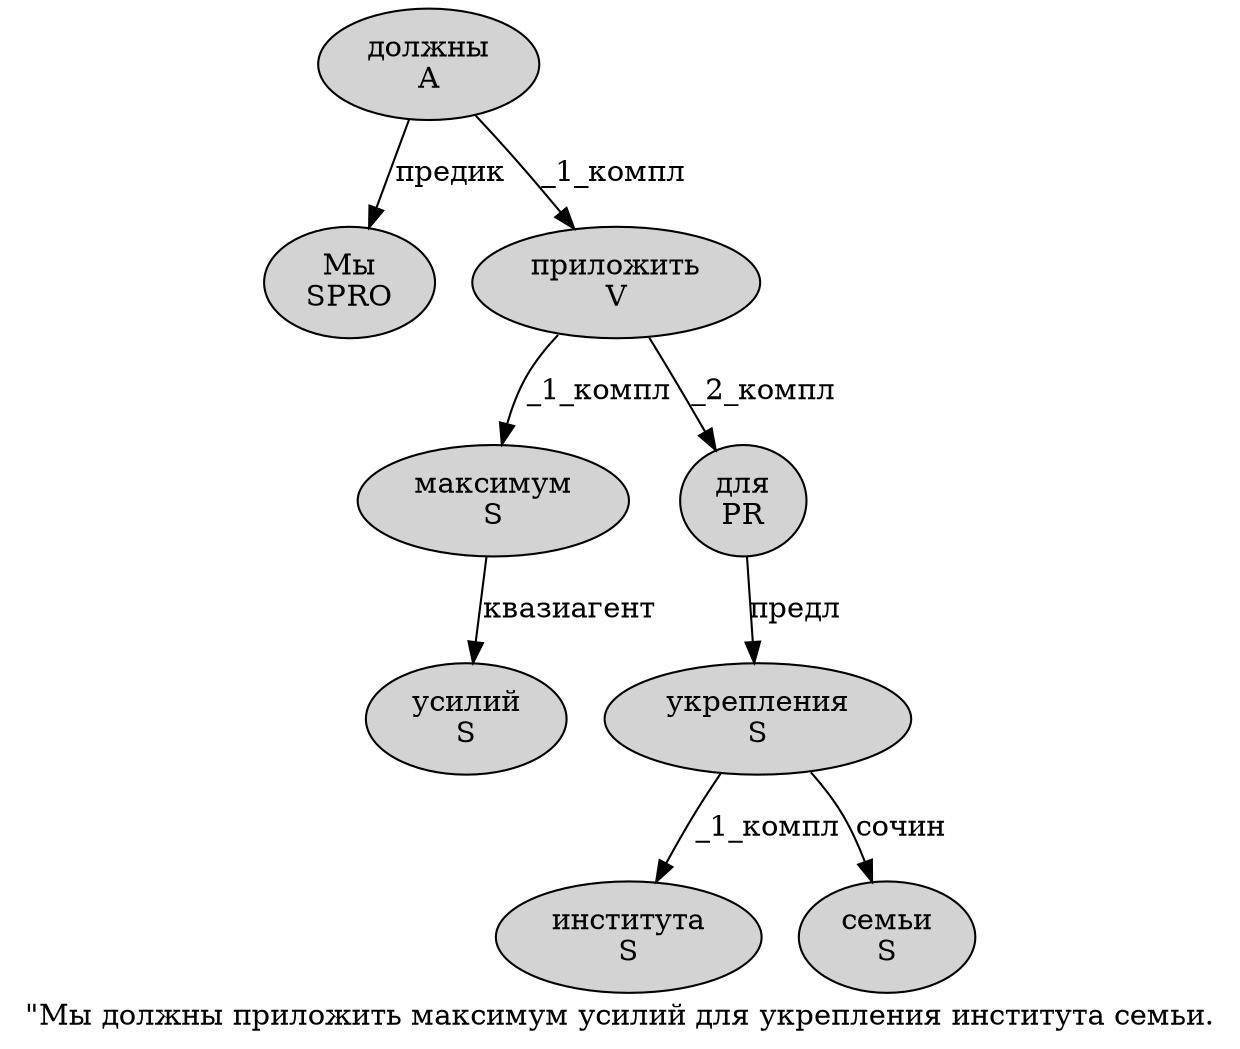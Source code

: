 digraph SENTENCE_471 {
	graph [label="\"Мы должны приложить максимум усилий для укрепления института семьи."]
	node [style=filled]
		1 [label="Мы
SPRO" color="" fillcolor=lightgray penwidth=1 shape=ellipse]
		2 [label="должны
A" color="" fillcolor=lightgray penwidth=1 shape=ellipse]
		3 [label="приложить
V" color="" fillcolor=lightgray penwidth=1 shape=ellipse]
		4 [label="максимум
S" color="" fillcolor=lightgray penwidth=1 shape=ellipse]
		5 [label="усилий
S" color="" fillcolor=lightgray penwidth=1 shape=ellipse]
		6 [label="для
PR" color="" fillcolor=lightgray penwidth=1 shape=ellipse]
		7 [label="укрепления
S" color="" fillcolor=lightgray penwidth=1 shape=ellipse]
		8 [label="института
S" color="" fillcolor=lightgray penwidth=1 shape=ellipse]
		9 [label="семьи
S" color="" fillcolor=lightgray penwidth=1 shape=ellipse]
			7 -> 8 [label="_1_компл"]
			7 -> 9 [label="сочин"]
			2 -> 1 [label="предик"]
			2 -> 3 [label="_1_компл"]
			6 -> 7 [label="предл"]
			3 -> 4 [label="_1_компл"]
			3 -> 6 [label="_2_компл"]
			4 -> 5 [label="квазиагент"]
}